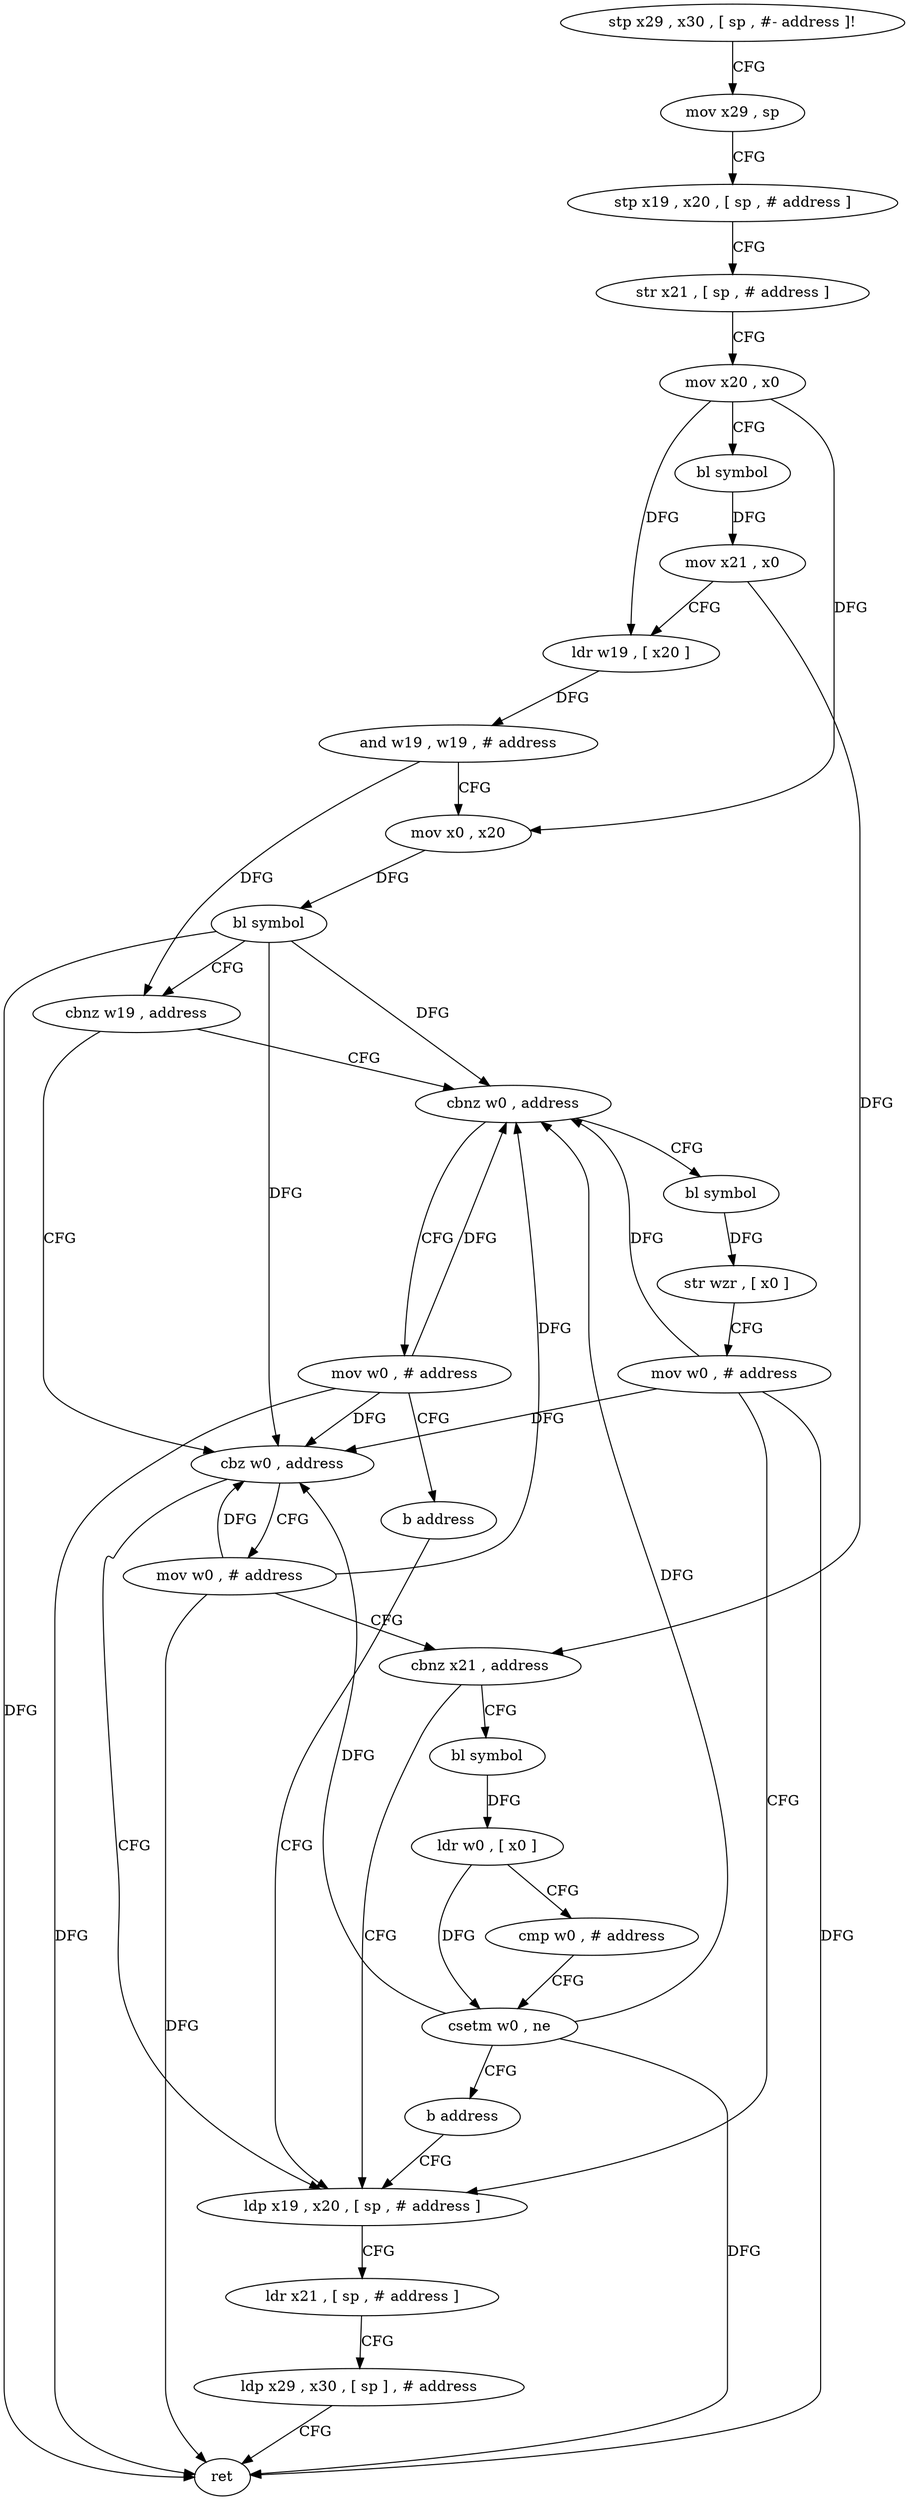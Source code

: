 digraph "func" {
"4286148" [label = "stp x29 , x30 , [ sp , #- address ]!" ]
"4286152" [label = "mov x29 , sp" ]
"4286156" [label = "stp x19 , x20 , [ sp , # address ]" ]
"4286160" [label = "str x21 , [ sp , # address ]" ]
"4286164" [label = "mov x20 , x0" ]
"4286168" [label = "bl symbol" ]
"4286172" [label = "mov x21 , x0" ]
"4286176" [label = "ldr w19 , [ x20 ]" ]
"4286180" [label = "and w19 , w19 , # address" ]
"4286184" [label = "mov x0 , x20" ]
"4286188" [label = "bl symbol" ]
"4286192" [label = "cbnz w19 , address" ]
"4286228" [label = "cbnz w0 , address" ]
"4286196" [label = "cbz w0 , address" ]
"4286260" [label = "mov w0 , # address" ]
"4286232" [label = "bl symbol" ]
"4286244" [label = "ldp x19 , x20 , [ sp , # address ]" ]
"4286200" [label = "mov w0 , # address" ]
"4286264" [label = "b address" ]
"4286236" [label = "str wzr , [ x0 ]" ]
"4286240" [label = "mov w0 , # address" ]
"4286248" [label = "ldr x21 , [ sp , # address ]" ]
"4286252" [label = "ldp x29 , x30 , [ sp ] , # address" ]
"4286256" [label = "ret" ]
"4286204" [label = "cbnz x21 , address" ]
"4286208" [label = "bl symbol" ]
"4286212" [label = "ldr w0 , [ x0 ]" ]
"4286216" [label = "cmp w0 , # address" ]
"4286220" [label = "csetm w0 , ne" ]
"4286224" [label = "b address" ]
"4286148" -> "4286152" [ label = "CFG" ]
"4286152" -> "4286156" [ label = "CFG" ]
"4286156" -> "4286160" [ label = "CFG" ]
"4286160" -> "4286164" [ label = "CFG" ]
"4286164" -> "4286168" [ label = "CFG" ]
"4286164" -> "4286176" [ label = "DFG" ]
"4286164" -> "4286184" [ label = "DFG" ]
"4286168" -> "4286172" [ label = "DFG" ]
"4286172" -> "4286176" [ label = "CFG" ]
"4286172" -> "4286204" [ label = "DFG" ]
"4286176" -> "4286180" [ label = "DFG" ]
"4286180" -> "4286184" [ label = "CFG" ]
"4286180" -> "4286192" [ label = "DFG" ]
"4286184" -> "4286188" [ label = "DFG" ]
"4286188" -> "4286192" [ label = "CFG" ]
"4286188" -> "4286228" [ label = "DFG" ]
"4286188" -> "4286196" [ label = "DFG" ]
"4286188" -> "4286256" [ label = "DFG" ]
"4286192" -> "4286228" [ label = "CFG" ]
"4286192" -> "4286196" [ label = "CFG" ]
"4286228" -> "4286260" [ label = "CFG" ]
"4286228" -> "4286232" [ label = "CFG" ]
"4286196" -> "4286244" [ label = "CFG" ]
"4286196" -> "4286200" [ label = "CFG" ]
"4286260" -> "4286264" [ label = "CFG" ]
"4286260" -> "4286228" [ label = "DFG" ]
"4286260" -> "4286196" [ label = "DFG" ]
"4286260" -> "4286256" [ label = "DFG" ]
"4286232" -> "4286236" [ label = "DFG" ]
"4286244" -> "4286248" [ label = "CFG" ]
"4286200" -> "4286204" [ label = "CFG" ]
"4286200" -> "4286228" [ label = "DFG" ]
"4286200" -> "4286196" [ label = "DFG" ]
"4286200" -> "4286256" [ label = "DFG" ]
"4286264" -> "4286244" [ label = "CFG" ]
"4286236" -> "4286240" [ label = "CFG" ]
"4286240" -> "4286244" [ label = "CFG" ]
"4286240" -> "4286228" [ label = "DFG" ]
"4286240" -> "4286196" [ label = "DFG" ]
"4286240" -> "4286256" [ label = "DFG" ]
"4286248" -> "4286252" [ label = "CFG" ]
"4286252" -> "4286256" [ label = "CFG" ]
"4286204" -> "4286244" [ label = "CFG" ]
"4286204" -> "4286208" [ label = "CFG" ]
"4286208" -> "4286212" [ label = "DFG" ]
"4286212" -> "4286216" [ label = "CFG" ]
"4286212" -> "4286220" [ label = "DFG" ]
"4286216" -> "4286220" [ label = "CFG" ]
"4286220" -> "4286224" [ label = "CFG" ]
"4286220" -> "4286228" [ label = "DFG" ]
"4286220" -> "4286196" [ label = "DFG" ]
"4286220" -> "4286256" [ label = "DFG" ]
"4286224" -> "4286244" [ label = "CFG" ]
}
